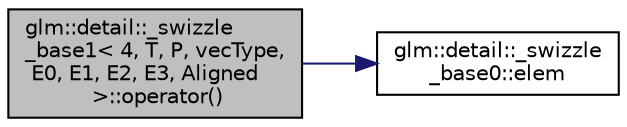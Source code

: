 digraph "glm::detail::_swizzle_base1&lt; 4, T, P, vecType, E0, E1, E2, E3, Aligned &gt;::operator()"
{
 // LATEX_PDF_SIZE
  edge [fontname="Helvetica",fontsize="10",labelfontname="Helvetica",labelfontsize="10"];
  node [fontname="Helvetica",fontsize="10",shape=record];
  rankdir="LR";
  Node1 [label="glm::detail::_swizzle\l_base1\< 4, T, P, vecType,\l E0, E1, E2, E3, Aligned\l \>::operator()",height=0.2,width=0.4,color="black", fillcolor="grey75", style="filled", fontcolor="black",tooltip=" "];
  Node1 -> Node2 [color="midnightblue",fontsize="10",style="solid",fontname="Helvetica"];
  Node2 [label="glm::detail::_swizzle\l_base0::elem",height=0.2,width=0.4,color="black", fillcolor="white", style="filled",URL="$structglm_1_1detail_1_1__swizzle__base0.html#a4011ff1a445ccda72c385462106eb3ff",tooltip=" "];
}
